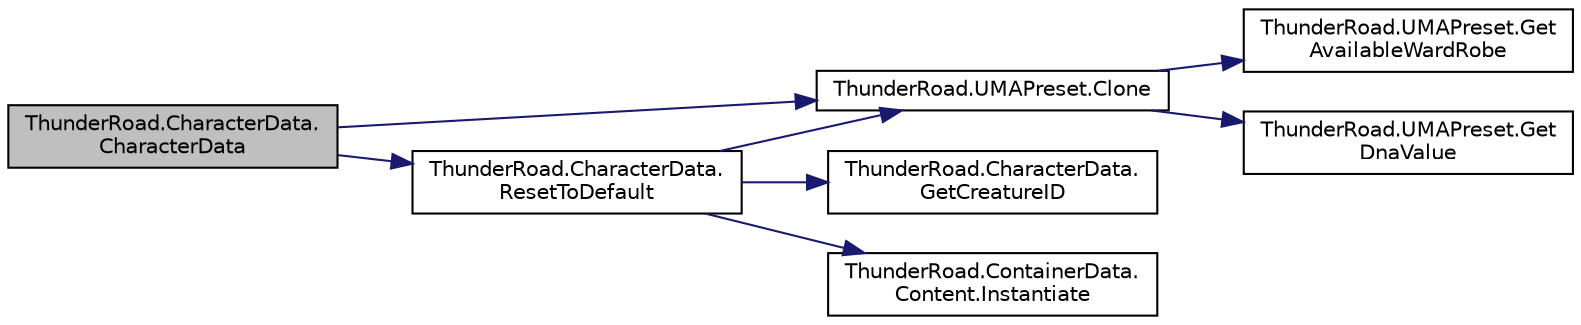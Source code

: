 digraph "ThunderRoad.CharacterData.CharacterData"
{
 // LATEX_PDF_SIZE
  edge [fontname="Helvetica",fontsize="10",labelfontname="Helvetica",labelfontsize="10"];
  node [fontname="Helvetica",fontsize="10",shape=record];
  rankdir="LR";
  Node1 [label="ThunderRoad.CharacterData.\lCharacterData",height=0.2,width=0.4,color="black", fillcolor="grey75", style="filled", fontcolor="black",tooltip="Initializes a new instance of the CharacterData class."];
  Node1 -> Node2 [color="midnightblue",fontsize="10",style="solid",fontname="Helvetica"];
  Node2 [label="ThunderRoad.UMAPreset.Clone",height=0.2,width=0.4,color="black", fillcolor="white", style="filled",URL="$class_thunder_road_1_1_u_m_a_preset.html#a7c848abb747d4e0dc361485947904957",tooltip="Clones this instance."];
  Node2 -> Node3 [color="midnightblue",fontsize="10",style="solid",fontname="Helvetica"];
  Node3 [label="ThunderRoad.UMAPreset.Get\lAvailableWardRobe",height=0.2,width=0.4,color="black", fillcolor="white", style="filled",URL="$class_thunder_road_1_1_u_m_a_preset.html#ab22ab3e1d99809ed7cab7f7489434e16",tooltip="Gets the available ward robe."];
  Node2 -> Node4 [color="midnightblue",fontsize="10",style="solid",fontname="Helvetica"];
  Node4 [label="ThunderRoad.UMAPreset.Get\lDnaValue",height=0.2,width=0.4,color="black", fillcolor="white", style="filled",URL="$class_thunder_road_1_1_u_m_a_preset.html#acedceb3c36f3843136079ed694e35fae",tooltip="Gets the dna value."];
  Node1 -> Node5 [color="midnightblue",fontsize="10",style="solid",fontname="Helvetica"];
  Node5 [label="ThunderRoad.CharacterData.\lResetToDefault",height=0.2,width=0.4,color="black", fillcolor="white", style="filled",URL="$class_thunder_road_1_1_character_data.html#aebf82ffd319f85ffe1cb5845e1dd9fec",tooltip="Resets to default."];
  Node5 -> Node2 [color="midnightblue",fontsize="10",style="solid",fontname="Helvetica"];
  Node5 -> Node6 [color="midnightblue",fontsize="10",style="solid",fontname="Helvetica"];
  Node6 [label="ThunderRoad.CharacterData.\lGetCreatureID",height=0.2,width=0.4,color="black", fillcolor="white", style="filled",URL="$class_thunder_road_1_1_character_data.html#a59a5017394c29e81b6337c39f6573908",tooltip="Gets the creature identifier."];
  Node5 -> Node7 [color="midnightblue",fontsize="10",style="solid",fontname="Helvetica"];
  Node7 [label="ThunderRoad.ContainerData.\lContent.Instantiate",height=0.2,width=0.4,color="black", fillcolor="white", style="filled",URL="$class_thunder_road_1_1_container_data_1_1_content.html#a3129ed1891bc89dd1ec1002887f31d1b",tooltip="Instantiates this instance."];
}
